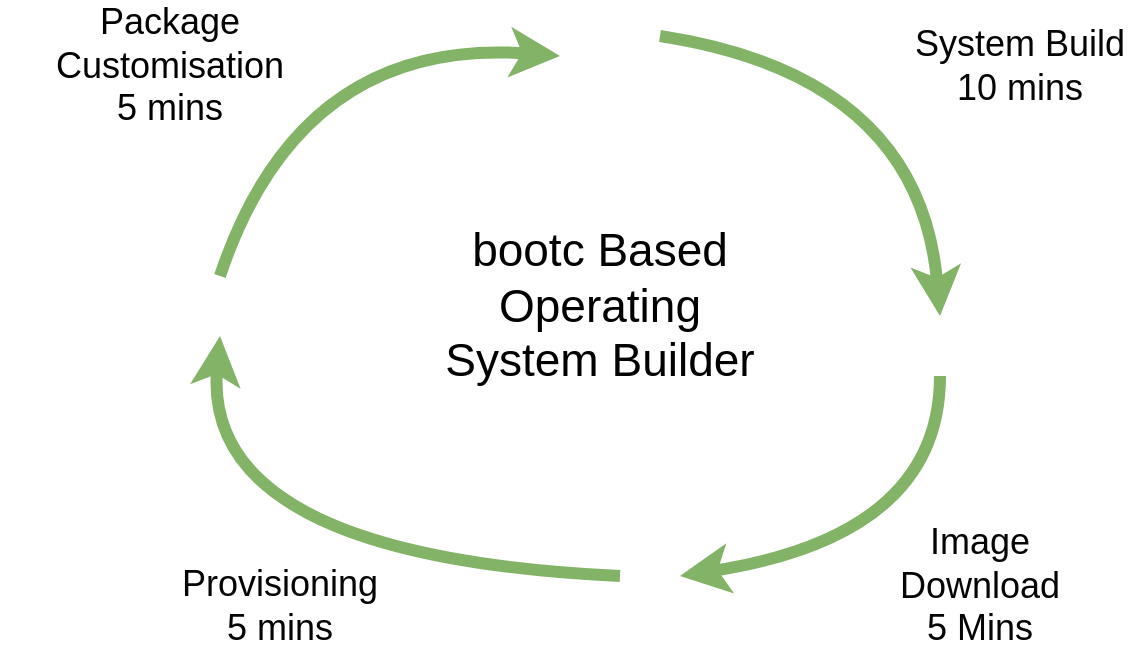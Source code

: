 <mxfile version="26.0.7">
  <diagram name="Page-1" id="2u1qPbU-iLl6TWkZqkQm">
    <mxGraphModel dx="1434" dy="856" grid="1" gridSize="10" guides="1" tooltips="1" connect="1" arrows="1" fold="1" page="1" pageScale="1" pageWidth="1169" pageHeight="827" math="0" shadow="0">
      <root>
        <mxCell id="0" />
        <mxCell id="1" parent="0" />
        <mxCell id="h_d1nxLJ1KPGSJ6wS_GX-1" value="" style="curved=1;endArrow=classic;html=1;rounded=0;strokeWidth=6;fillColor=#d5e8d4;strokeColor=#82b366;fontSize=18;" parent="1" edge="1">
          <mxGeometry width="50" height="50" relative="1" as="geometry">
            <mxPoint x="340" y="360" as="sourcePoint" />
            <mxPoint x="510" y="250" as="targetPoint" />
            <Array as="points">
              <mxPoint x="380" y="240" />
            </Array>
          </mxGeometry>
        </mxCell>
        <mxCell id="h_d1nxLJ1KPGSJ6wS_GX-3" value="bootc Based Operating System Builder" style="text;html=1;align=center;verticalAlign=middle;whiteSpace=wrap;rounded=0;fontSize=23;" parent="1" vertex="1">
          <mxGeometry x="450" y="360" width="160" height="30" as="geometry" />
        </mxCell>
        <mxCell id="h_d1nxLJ1KPGSJ6wS_GX-5" value="Package Customisation&lt;br&gt;5 mins" style="text;html=1;align=center;verticalAlign=middle;whiteSpace=wrap;rounded=0;fontSize=18;fontColor=#000000;" parent="1" vertex="1">
          <mxGeometry x="230" y="240" width="170" height="30" as="geometry" />
        </mxCell>
        <mxCell id="h_d1nxLJ1KPGSJ6wS_GX-7" value="" style="curved=1;endArrow=classic;html=1;rounded=0;strokeWidth=6;fillColor=#d5e8d4;strokeColor=#82b366;fontSize=18;" parent="1" edge="1">
          <mxGeometry width="50" height="50" relative="1" as="geometry">
            <mxPoint x="560" y="240" as="sourcePoint" />
            <mxPoint x="700" y="380" as="targetPoint" />
            <Array as="points">
              <mxPoint x="690" y="260" />
            </Array>
          </mxGeometry>
        </mxCell>
        <mxCell id="h_d1nxLJ1KPGSJ6wS_GX-8" value="System Build&lt;div&gt;10 mins&lt;/div&gt;" style="text;html=1;align=center;verticalAlign=middle;whiteSpace=wrap;rounded=0;fontSize=18;fontColor=#050505;" parent="1" vertex="1">
          <mxGeometry x="680" y="240" width="120" height="30" as="geometry" />
        </mxCell>
        <mxCell id="h_d1nxLJ1KPGSJ6wS_GX-11" value="" style="curved=1;endArrow=classic;html=1;rounded=0;strokeWidth=6;fillColor=#d5e8d4;strokeColor=#82b366;fontSize=18;" parent="1" edge="1">
          <mxGeometry width="50" height="50" relative="1" as="geometry">
            <mxPoint x="700" y="410" as="sourcePoint" />
            <mxPoint x="570" y="510" as="targetPoint" />
            <Array as="points">
              <mxPoint x="700" y="490" />
            </Array>
          </mxGeometry>
        </mxCell>
        <mxCell id="h_d1nxLJ1KPGSJ6wS_GX-12" value="Provisioning&lt;br&gt;5 mins" style="text;html=1;align=center;verticalAlign=middle;whiteSpace=wrap;rounded=0;fontSize=18;fontColor=#050505;" parent="1" vertex="1">
          <mxGeometry x="340" y="510" width="60" height="30" as="geometry" />
        </mxCell>
        <mxCell id="h_d1nxLJ1KPGSJ6wS_GX-13" value="" style="curved=1;endArrow=classic;html=1;rounded=0;strokeWidth=6;fillColor=#d5e8d4;strokeColor=#82b366;fontSize=18;" parent="1" edge="1">
          <mxGeometry width="50" height="50" relative="1" as="geometry">
            <mxPoint x="540" y="510" as="sourcePoint" />
            <mxPoint x="340" y="390" as="targetPoint" />
            <Array as="points">
              <mxPoint x="330" y="500" />
            </Array>
          </mxGeometry>
        </mxCell>
        <mxCell id="h_d1nxLJ1KPGSJ6wS_GX-14" value="Image Download&lt;br&gt;5 Mins" style="text;html=1;align=center;verticalAlign=middle;whiteSpace=wrap;rounded=0;fontSize=18;fontColor=#050505;" parent="1" vertex="1">
          <mxGeometry x="690" y="500" width="60" height="30" as="geometry" />
        </mxCell>
      </root>
    </mxGraphModel>
  </diagram>
</mxfile>
